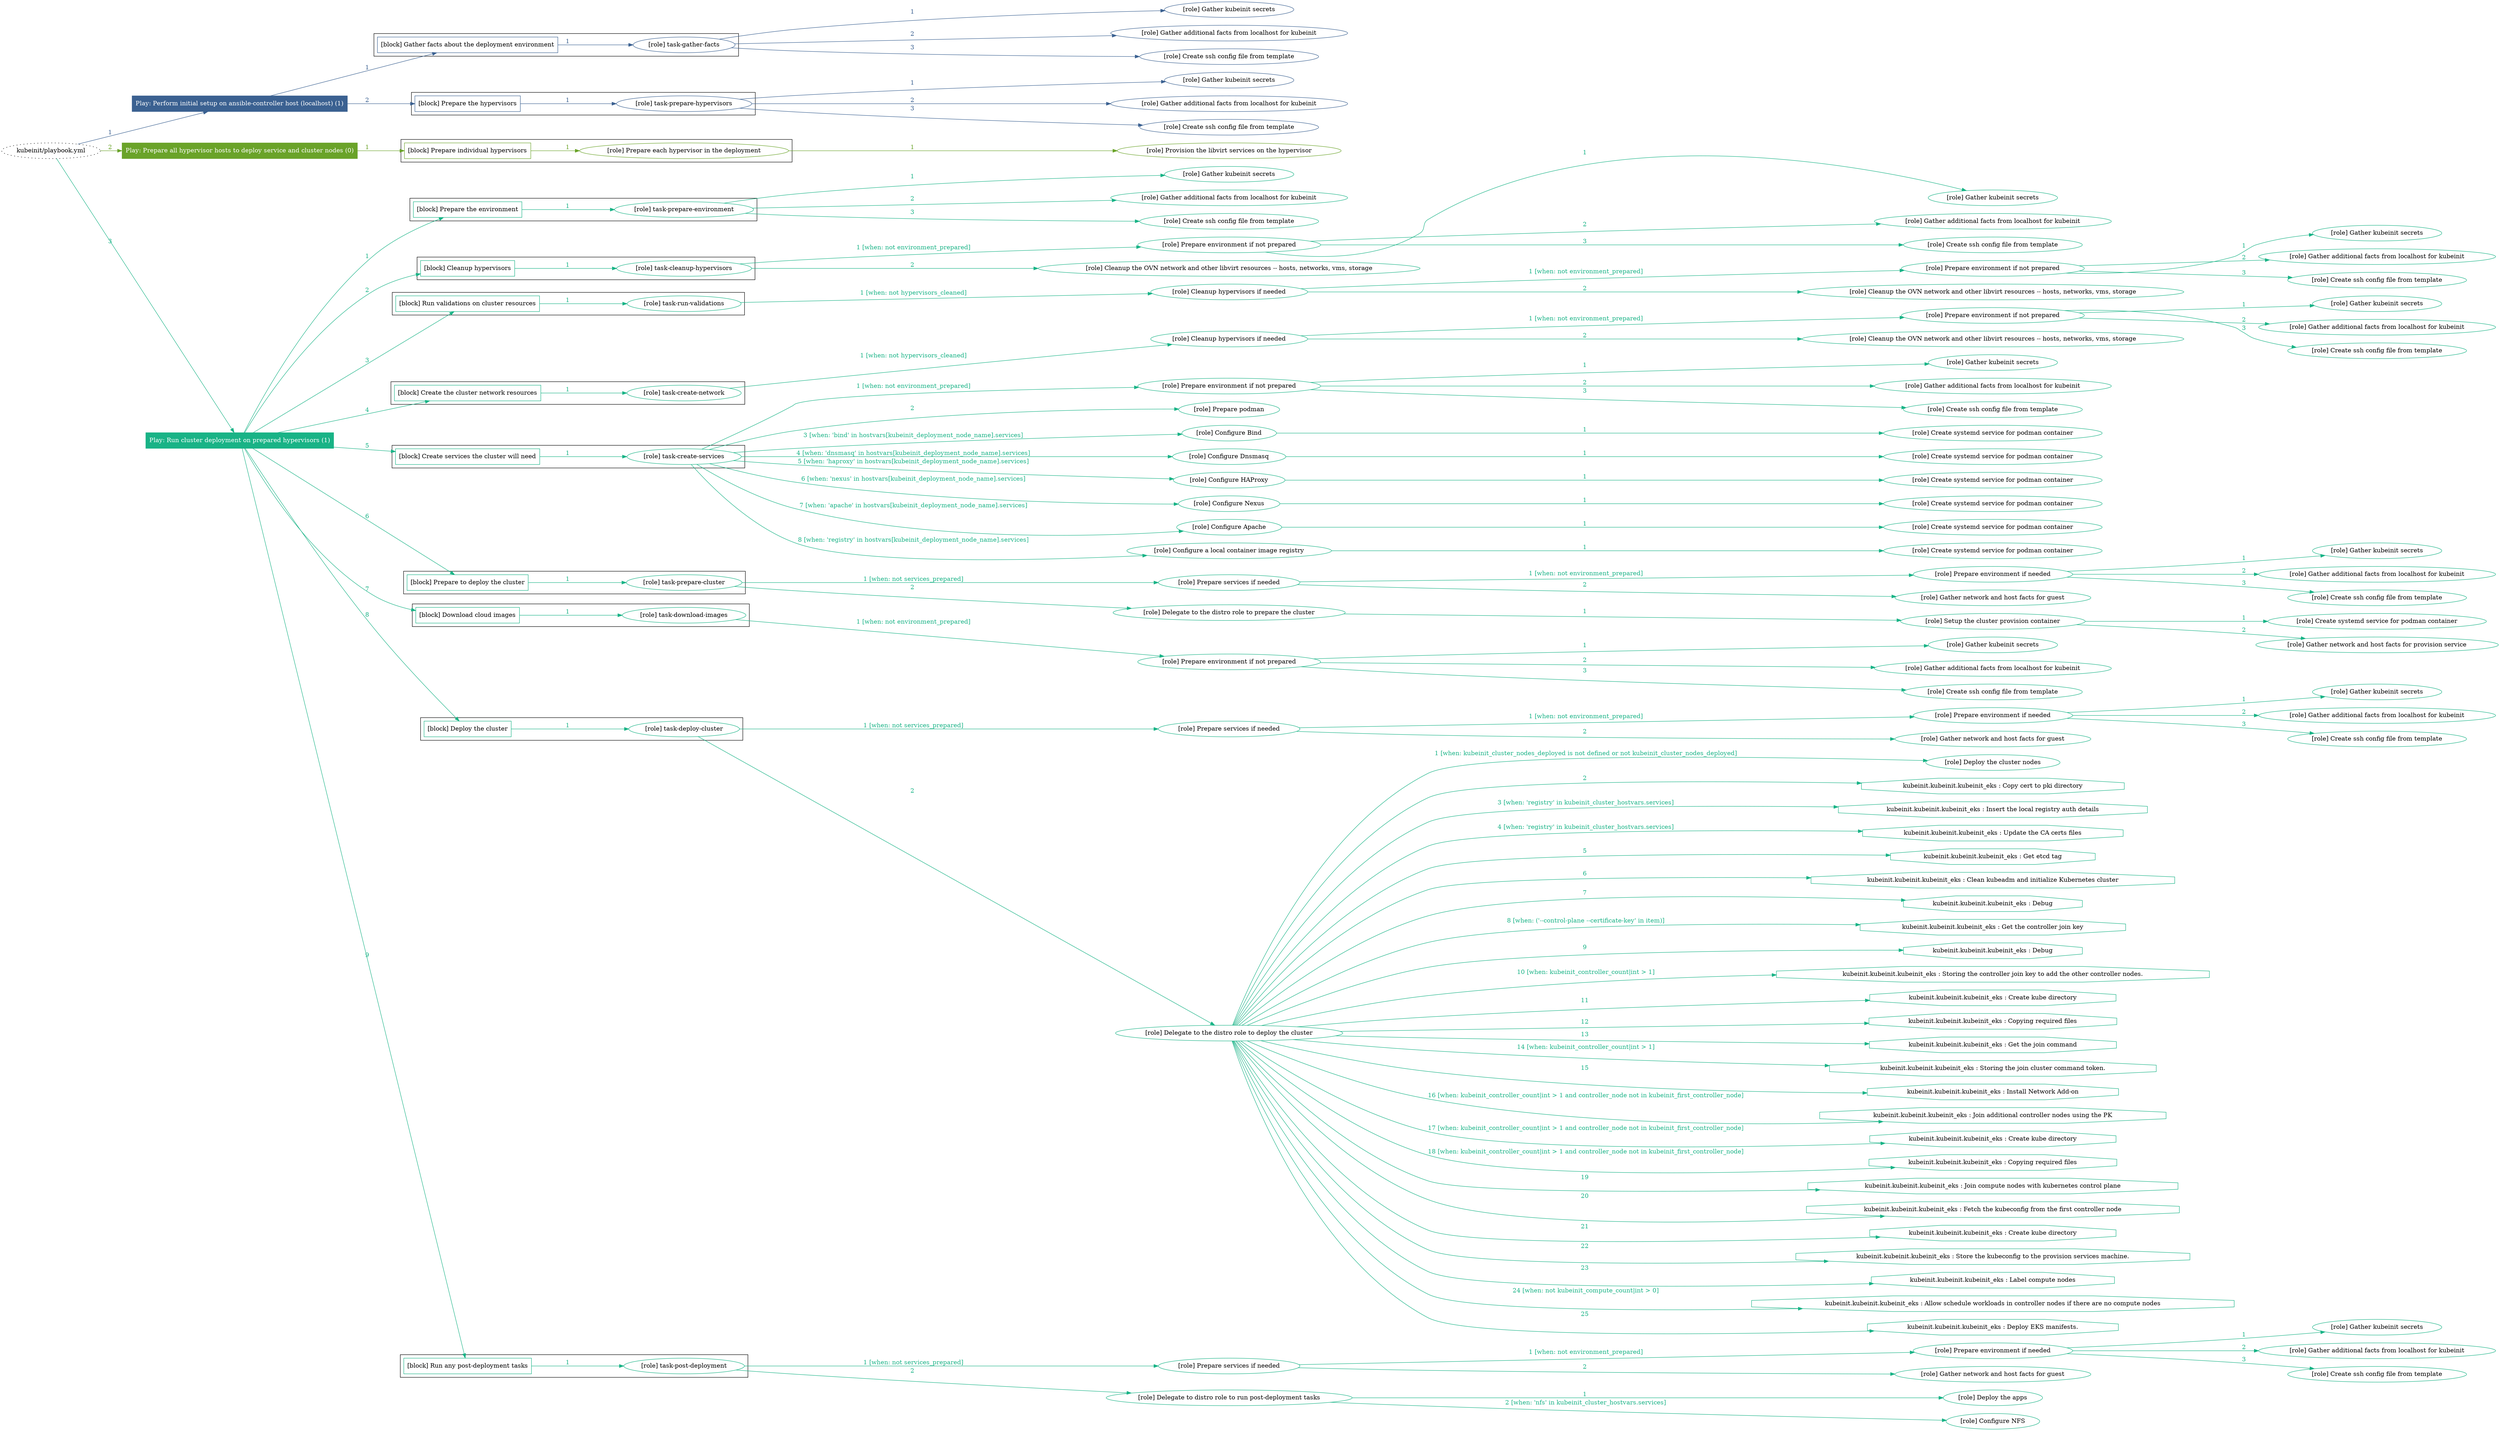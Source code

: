 digraph {
	graph [concentrate=true ordering=in rankdir=LR ratio=fill]
	edge [esep=5 sep=10]
	"kubeinit/playbook.yml" [URL="/home/runner/work/kubeinit/kubeinit/kubeinit/playbook.yml" id=playbook_6041d987 style=dotted]
	play_109f171d [label="Play: Perform initial setup on ansible-controller host (localhost) (1)" URL="/home/runner/work/kubeinit/kubeinit/kubeinit/playbook.yml" color="#3b6191" fontcolor="#ffffff" id=play_109f171d shape=box style=filled tooltip=localhost]
	"kubeinit/playbook.yml" -> play_109f171d [label="1 " color="#3b6191" fontcolor="#3b6191" id=edge_5b7b6192 labeltooltip="1 " tooltip="1 "]
	subgraph "Gather kubeinit secrets" {
		role_ca8b901c [label="[role] Gather kubeinit secrets" URL="/home/runner/.ansible/collections/ansible_collections/kubeinit/kubeinit/roles/kubeinit_prepare/tasks/gather_kubeinit_facts.yml" color="#3b6191" id=role_ca8b901c tooltip="Gather kubeinit secrets"]
	}
	subgraph "Gather additional facts from localhost for kubeinit" {
		role_e588cbd1 [label="[role] Gather additional facts from localhost for kubeinit" URL="/home/runner/.ansible/collections/ansible_collections/kubeinit/kubeinit/roles/kubeinit_prepare/tasks/gather_kubeinit_facts.yml" color="#3b6191" id=role_e588cbd1 tooltip="Gather additional facts from localhost for kubeinit"]
	}
	subgraph "Create ssh config file from template" {
		role_a79761e5 [label="[role] Create ssh config file from template" URL="/home/runner/.ansible/collections/ansible_collections/kubeinit/kubeinit/roles/kubeinit_prepare/tasks/gather_kubeinit_facts.yml" color="#3b6191" id=role_a79761e5 tooltip="Create ssh config file from template"]
	}
	subgraph "task-gather-facts" {
		role_439f47c9 [label="[role] task-gather-facts" URL="/home/runner/work/kubeinit/kubeinit/kubeinit/playbook.yml" color="#3b6191" id=role_439f47c9 tooltip="task-gather-facts"]
		role_439f47c9 -> role_ca8b901c [label="1 " color="#3b6191" fontcolor="#3b6191" id=edge_2bdc5fcf labeltooltip="1 " tooltip="1 "]
		role_439f47c9 -> role_e588cbd1 [label="2 " color="#3b6191" fontcolor="#3b6191" id=edge_7e2983fa labeltooltip="2 " tooltip="2 "]
		role_439f47c9 -> role_a79761e5 [label="3 " color="#3b6191" fontcolor="#3b6191" id=edge_309ac80e labeltooltip="3 " tooltip="3 "]
	}
	subgraph "Gather kubeinit secrets" {
		role_f332bbb9 [label="[role] Gather kubeinit secrets" URL="/home/runner/.ansible/collections/ansible_collections/kubeinit/kubeinit/roles/kubeinit_prepare/tasks/gather_kubeinit_facts.yml" color="#3b6191" id=role_f332bbb9 tooltip="Gather kubeinit secrets"]
	}
	subgraph "Gather additional facts from localhost for kubeinit" {
		role_529f72f0 [label="[role] Gather additional facts from localhost for kubeinit" URL="/home/runner/.ansible/collections/ansible_collections/kubeinit/kubeinit/roles/kubeinit_prepare/tasks/gather_kubeinit_facts.yml" color="#3b6191" id=role_529f72f0 tooltip="Gather additional facts from localhost for kubeinit"]
	}
	subgraph "Create ssh config file from template" {
		role_107330f0 [label="[role] Create ssh config file from template" URL="/home/runner/.ansible/collections/ansible_collections/kubeinit/kubeinit/roles/kubeinit_prepare/tasks/gather_kubeinit_facts.yml" color="#3b6191" id=role_107330f0 tooltip="Create ssh config file from template"]
	}
	subgraph "task-prepare-hypervisors" {
		role_e6dc9d34 [label="[role] task-prepare-hypervisors" URL="/home/runner/work/kubeinit/kubeinit/kubeinit/playbook.yml" color="#3b6191" id=role_e6dc9d34 tooltip="task-prepare-hypervisors"]
		role_e6dc9d34 -> role_f332bbb9 [label="1 " color="#3b6191" fontcolor="#3b6191" id=edge_f4fa5c84 labeltooltip="1 " tooltip="1 "]
		role_e6dc9d34 -> role_529f72f0 [label="2 " color="#3b6191" fontcolor="#3b6191" id=edge_07334018 labeltooltip="2 " tooltip="2 "]
		role_e6dc9d34 -> role_107330f0 [label="3 " color="#3b6191" fontcolor="#3b6191" id=edge_36573456 labeltooltip="3 " tooltip="3 "]
	}
	subgraph "Play: Perform initial setup on ansible-controller host (localhost) (1)" {
		play_109f171d -> block_1b1eed7e [label=1 color="#3b6191" fontcolor="#3b6191" id=edge_d0eadeaf labeltooltip=1 tooltip=1]
		subgraph cluster_block_1b1eed7e {
			block_1b1eed7e [label="[block] Gather facts about the deployment environment" URL="/home/runner/work/kubeinit/kubeinit/kubeinit/playbook.yml" color="#3b6191" id=block_1b1eed7e labeltooltip="Gather facts about the deployment environment" shape=box tooltip="Gather facts about the deployment environment"]
			block_1b1eed7e -> role_439f47c9 [label="1 " color="#3b6191" fontcolor="#3b6191" id=edge_59987b40 labeltooltip="1 " tooltip="1 "]
		}
		play_109f171d -> block_b3d14fe3 [label=2 color="#3b6191" fontcolor="#3b6191" id=edge_a6e3f5fb labeltooltip=2 tooltip=2]
		subgraph cluster_block_b3d14fe3 {
			block_b3d14fe3 [label="[block] Prepare the hypervisors" URL="/home/runner/work/kubeinit/kubeinit/kubeinit/playbook.yml" color="#3b6191" id=block_b3d14fe3 labeltooltip="Prepare the hypervisors" shape=box tooltip="Prepare the hypervisors"]
			block_b3d14fe3 -> role_e6dc9d34 [label="1 " color="#3b6191" fontcolor="#3b6191" id=edge_b6c13a07 labeltooltip="1 " tooltip="1 "]
		}
	}
	play_e4855915 [label="Play: Prepare all hypervisor hosts to deploy service and cluster nodes (0)" URL="/home/runner/work/kubeinit/kubeinit/kubeinit/playbook.yml" color="#6aa329" fontcolor="#ffffff" id=play_e4855915 shape=box style=filled tooltip="Play: Prepare all hypervisor hosts to deploy service and cluster nodes (0)"]
	"kubeinit/playbook.yml" -> play_e4855915 [label="2 " color="#6aa329" fontcolor="#6aa329" id=edge_39e707dc labeltooltip="2 " tooltip="2 "]
	subgraph "Provision the libvirt services on the hypervisor" {
		role_1a88f77b [label="[role] Provision the libvirt services on the hypervisor" URL="/home/runner/.ansible/collections/ansible_collections/kubeinit/kubeinit/roles/kubeinit_prepare/tasks/prepare_hypervisor.yml" color="#6aa329" id=role_1a88f77b tooltip="Provision the libvirt services on the hypervisor"]
	}
	subgraph "Prepare each hypervisor in the deployment" {
		role_9fd07fe2 [label="[role] Prepare each hypervisor in the deployment" URL="/home/runner/work/kubeinit/kubeinit/kubeinit/playbook.yml" color="#6aa329" id=role_9fd07fe2 tooltip="Prepare each hypervisor in the deployment"]
		role_9fd07fe2 -> role_1a88f77b [label="1 " color="#6aa329" fontcolor="#6aa329" id=edge_e01ca1a9 labeltooltip="1 " tooltip="1 "]
	}
	subgraph "Play: Prepare all hypervisor hosts to deploy service and cluster nodes (0)" {
		play_e4855915 -> block_796b7492 [label=1 color="#6aa329" fontcolor="#6aa329" id=edge_aba58e87 labeltooltip=1 tooltip=1]
		subgraph cluster_block_796b7492 {
			block_796b7492 [label="[block] Prepare individual hypervisors" URL="/home/runner/work/kubeinit/kubeinit/kubeinit/playbook.yml" color="#6aa329" id=block_796b7492 labeltooltip="Prepare individual hypervisors" shape=box tooltip="Prepare individual hypervisors"]
			block_796b7492 -> role_9fd07fe2 [label="1 " color="#6aa329" fontcolor="#6aa329" id=edge_e1b8b1c4 labeltooltip="1 " tooltip="1 "]
		}
	}
	play_151ce816 [label="Play: Run cluster deployment on prepared hypervisors (1)" URL="/home/runner/work/kubeinit/kubeinit/kubeinit/playbook.yml" color="#19b386" fontcolor="#ffffff" id=play_151ce816 shape=box style=filled tooltip=localhost]
	"kubeinit/playbook.yml" -> play_151ce816 [label="3 " color="#19b386" fontcolor="#19b386" id=edge_fc29b164 labeltooltip="3 " tooltip="3 "]
	subgraph "Gather kubeinit secrets" {
		role_b407ec85 [label="[role] Gather kubeinit secrets" URL="/home/runner/.ansible/collections/ansible_collections/kubeinit/kubeinit/roles/kubeinit_prepare/tasks/gather_kubeinit_facts.yml" color="#19b386" id=role_b407ec85 tooltip="Gather kubeinit secrets"]
	}
	subgraph "Gather additional facts from localhost for kubeinit" {
		role_ab2edebb [label="[role] Gather additional facts from localhost for kubeinit" URL="/home/runner/.ansible/collections/ansible_collections/kubeinit/kubeinit/roles/kubeinit_prepare/tasks/gather_kubeinit_facts.yml" color="#19b386" id=role_ab2edebb tooltip="Gather additional facts from localhost for kubeinit"]
	}
	subgraph "Create ssh config file from template" {
		role_3e73947c [label="[role] Create ssh config file from template" URL="/home/runner/.ansible/collections/ansible_collections/kubeinit/kubeinit/roles/kubeinit_prepare/tasks/gather_kubeinit_facts.yml" color="#19b386" id=role_3e73947c tooltip="Create ssh config file from template"]
	}
	subgraph "task-prepare-environment" {
		role_43fb6999 [label="[role] task-prepare-environment" URL="/home/runner/work/kubeinit/kubeinit/kubeinit/playbook.yml" color="#19b386" id=role_43fb6999 tooltip="task-prepare-environment"]
		role_43fb6999 -> role_b407ec85 [label="1 " color="#19b386" fontcolor="#19b386" id=edge_428b7dd9 labeltooltip="1 " tooltip="1 "]
		role_43fb6999 -> role_ab2edebb [label="2 " color="#19b386" fontcolor="#19b386" id=edge_47aa148a labeltooltip="2 " tooltip="2 "]
		role_43fb6999 -> role_3e73947c [label="3 " color="#19b386" fontcolor="#19b386" id=edge_946e81fd labeltooltip="3 " tooltip="3 "]
	}
	subgraph "Gather kubeinit secrets" {
		role_6937575e [label="[role] Gather kubeinit secrets" URL="/home/runner/.ansible/collections/ansible_collections/kubeinit/kubeinit/roles/kubeinit_prepare/tasks/gather_kubeinit_facts.yml" color="#19b386" id=role_6937575e tooltip="Gather kubeinit secrets"]
	}
	subgraph "Gather additional facts from localhost for kubeinit" {
		role_7fddacc2 [label="[role] Gather additional facts from localhost for kubeinit" URL="/home/runner/.ansible/collections/ansible_collections/kubeinit/kubeinit/roles/kubeinit_prepare/tasks/gather_kubeinit_facts.yml" color="#19b386" id=role_7fddacc2 tooltip="Gather additional facts from localhost for kubeinit"]
	}
	subgraph "Create ssh config file from template" {
		role_f3afc48b [label="[role] Create ssh config file from template" URL="/home/runner/.ansible/collections/ansible_collections/kubeinit/kubeinit/roles/kubeinit_prepare/tasks/gather_kubeinit_facts.yml" color="#19b386" id=role_f3afc48b tooltip="Create ssh config file from template"]
	}
	subgraph "Prepare environment if not prepared" {
		role_ba7dbbf2 [label="[role] Prepare environment if not prepared" URL="/home/runner/.ansible/collections/ansible_collections/kubeinit/kubeinit/roles/kubeinit_prepare/tasks/cleanup_hypervisors.yml" color="#19b386" id=role_ba7dbbf2 tooltip="Prepare environment if not prepared"]
		role_ba7dbbf2 -> role_6937575e [label="1 " color="#19b386" fontcolor="#19b386" id=edge_c7e42c09 labeltooltip="1 " tooltip="1 "]
		role_ba7dbbf2 -> role_7fddacc2 [label="2 " color="#19b386" fontcolor="#19b386" id=edge_c1fe0154 labeltooltip="2 " tooltip="2 "]
		role_ba7dbbf2 -> role_f3afc48b [label="3 " color="#19b386" fontcolor="#19b386" id=edge_c5e5b7cc labeltooltip="3 " tooltip="3 "]
	}
	subgraph "Cleanup the OVN network and other libvirt resources -- hosts, networks, vms, storage" {
		role_aaf67d64 [label="[role] Cleanup the OVN network and other libvirt resources -- hosts, networks, vms, storage" URL="/home/runner/.ansible/collections/ansible_collections/kubeinit/kubeinit/roles/kubeinit_prepare/tasks/cleanup_hypervisors.yml" color="#19b386" id=role_aaf67d64 tooltip="Cleanup the OVN network and other libvirt resources -- hosts, networks, vms, storage"]
	}
	subgraph "task-cleanup-hypervisors" {
		role_dbcf6169 [label="[role] task-cleanup-hypervisors" URL="/home/runner/work/kubeinit/kubeinit/kubeinit/playbook.yml" color="#19b386" id=role_dbcf6169 tooltip="task-cleanup-hypervisors"]
		role_dbcf6169 -> role_ba7dbbf2 [label="1 [when: not environment_prepared]" color="#19b386" fontcolor="#19b386" id=edge_574d7f86 labeltooltip="1 [when: not environment_prepared]" tooltip="1 [when: not environment_prepared]"]
		role_dbcf6169 -> role_aaf67d64 [label="2 " color="#19b386" fontcolor="#19b386" id=edge_ca675578 labeltooltip="2 " tooltip="2 "]
	}
	subgraph "Gather kubeinit secrets" {
		role_81725034 [label="[role] Gather kubeinit secrets" URL="/home/runner/.ansible/collections/ansible_collections/kubeinit/kubeinit/roles/kubeinit_prepare/tasks/gather_kubeinit_facts.yml" color="#19b386" id=role_81725034 tooltip="Gather kubeinit secrets"]
	}
	subgraph "Gather additional facts from localhost for kubeinit" {
		role_58fcfad5 [label="[role] Gather additional facts from localhost for kubeinit" URL="/home/runner/.ansible/collections/ansible_collections/kubeinit/kubeinit/roles/kubeinit_prepare/tasks/gather_kubeinit_facts.yml" color="#19b386" id=role_58fcfad5 tooltip="Gather additional facts from localhost for kubeinit"]
	}
	subgraph "Create ssh config file from template" {
		role_c7a71dea [label="[role] Create ssh config file from template" URL="/home/runner/.ansible/collections/ansible_collections/kubeinit/kubeinit/roles/kubeinit_prepare/tasks/gather_kubeinit_facts.yml" color="#19b386" id=role_c7a71dea tooltip="Create ssh config file from template"]
	}
	subgraph "Prepare environment if not prepared" {
		role_ff86ec32 [label="[role] Prepare environment if not prepared" URL="/home/runner/.ansible/collections/ansible_collections/kubeinit/kubeinit/roles/kubeinit_prepare/tasks/cleanup_hypervisors.yml" color="#19b386" id=role_ff86ec32 tooltip="Prepare environment if not prepared"]
		role_ff86ec32 -> role_81725034 [label="1 " color="#19b386" fontcolor="#19b386" id=edge_955b0437 labeltooltip="1 " tooltip="1 "]
		role_ff86ec32 -> role_58fcfad5 [label="2 " color="#19b386" fontcolor="#19b386" id=edge_637ca783 labeltooltip="2 " tooltip="2 "]
		role_ff86ec32 -> role_c7a71dea [label="3 " color="#19b386" fontcolor="#19b386" id=edge_2be282c0 labeltooltip="3 " tooltip="3 "]
	}
	subgraph "Cleanup the OVN network and other libvirt resources -- hosts, networks, vms, storage" {
		role_9407b2cd [label="[role] Cleanup the OVN network and other libvirt resources -- hosts, networks, vms, storage" URL="/home/runner/.ansible/collections/ansible_collections/kubeinit/kubeinit/roles/kubeinit_prepare/tasks/cleanup_hypervisors.yml" color="#19b386" id=role_9407b2cd tooltip="Cleanup the OVN network and other libvirt resources -- hosts, networks, vms, storage"]
	}
	subgraph "Cleanup hypervisors if needed" {
		role_6d0b8197 [label="[role] Cleanup hypervisors if needed" URL="/home/runner/.ansible/collections/ansible_collections/kubeinit/kubeinit/roles/kubeinit_validations/tasks/main.yml" color="#19b386" id=role_6d0b8197 tooltip="Cleanup hypervisors if needed"]
		role_6d0b8197 -> role_ff86ec32 [label="1 [when: not environment_prepared]" color="#19b386" fontcolor="#19b386" id=edge_a252390a labeltooltip="1 [when: not environment_prepared]" tooltip="1 [when: not environment_prepared]"]
		role_6d0b8197 -> role_9407b2cd [label="2 " color="#19b386" fontcolor="#19b386" id=edge_4a7ea1c2 labeltooltip="2 " tooltip="2 "]
	}
	subgraph "task-run-validations" {
		role_5f813622 [label="[role] task-run-validations" URL="/home/runner/work/kubeinit/kubeinit/kubeinit/playbook.yml" color="#19b386" id=role_5f813622 tooltip="task-run-validations"]
		role_5f813622 -> role_6d0b8197 [label="1 [when: not hypervisors_cleaned]" color="#19b386" fontcolor="#19b386" id=edge_0a22185a labeltooltip="1 [when: not hypervisors_cleaned]" tooltip="1 [when: not hypervisors_cleaned]"]
	}
	subgraph "Gather kubeinit secrets" {
		role_e2892994 [label="[role] Gather kubeinit secrets" URL="/home/runner/.ansible/collections/ansible_collections/kubeinit/kubeinit/roles/kubeinit_prepare/tasks/gather_kubeinit_facts.yml" color="#19b386" id=role_e2892994 tooltip="Gather kubeinit secrets"]
	}
	subgraph "Gather additional facts from localhost for kubeinit" {
		role_7104a190 [label="[role] Gather additional facts from localhost for kubeinit" URL="/home/runner/.ansible/collections/ansible_collections/kubeinit/kubeinit/roles/kubeinit_prepare/tasks/gather_kubeinit_facts.yml" color="#19b386" id=role_7104a190 tooltip="Gather additional facts from localhost for kubeinit"]
	}
	subgraph "Create ssh config file from template" {
		role_ed3671a4 [label="[role] Create ssh config file from template" URL="/home/runner/.ansible/collections/ansible_collections/kubeinit/kubeinit/roles/kubeinit_prepare/tasks/gather_kubeinit_facts.yml" color="#19b386" id=role_ed3671a4 tooltip="Create ssh config file from template"]
	}
	subgraph "Prepare environment if not prepared" {
		role_10f48482 [label="[role] Prepare environment if not prepared" URL="/home/runner/.ansible/collections/ansible_collections/kubeinit/kubeinit/roles/kubeinit_prepare/tasks/cleanup_hypervisors.yml" color="#19b386" id=role_10f48482 tooltip="Prepare environment if not prepared"]
		role_10f48482 -> role_e2892994 [label="1 " color="#19b386" fontcolor="#19b386" id=edge_8987a4ca labeltooltip="1 " tooltip="1 "]
		role_10f48482 -> role_7104a190 [label="2 " color="#19b386" fontcolor="#19b386" id=edge_32ce70b3 labeltooltip="2 " tooltip="2 "]
		role_10f48482 -> role_ed3671a4 [label="3 " color="#19b386" fontcolor="#19b386" id=edge_038afacd labeltooltip="3 " tooltip="3 "]
	}
	subgraph "Cleanup the OVN network and other libvirt resources -- hosts, networks, vms, storage" {
		role_ececba10 [label="[role] Cleanup the OVN network and other libvirt resources -- hosts, networks, vms, storage" URL="/home/runner/.ansible/collections/ansible_collections/kubeinit/kubeinit/roles/kubeinit_prepare/tasks/cleanup_hypervisors.yml" color="#19b386" id=role_ececba10 tooltip="Cleanup the OVN network and other libvirt resources -- hosts, networks, vms, storage"]
	}
	subgraph "Cleanup hypervisors if needed" {
		role_8c907740 [label="[role] Cleanup hypervisors if needed" URL="/home/runner/.ansible/collections/ansible_collections/kubeinit/kubeinit/roles/kubeinit_libvirt/tasks/create_network.yml" color="#19b386" id=role_8c907740 tooltip="Cleanup hypervisors if needed"]
		role_8c907740 -> role_10f48482 [label="1 [when: not environment_prepared]" color="#19b386" fontcolor="#19b386" id=edge_2ba35c9d labeltooltip="1 [when: not environment_prepared]" tooltip="1 [when: not environment_prepared]"]
		role_8c907740 -> role_ececba10 [label="2 " color="#19b386" fontcolor="#19b386" id=edge_0102a0f9 labeltooltip="2 " tooltip="2 "]
	}
	subgraph "task-create-network" {
		role_9cdedc19 [label="[role] task-create-network" URL="/home/runner/work/kubeinit/kubeinit/kubeinit/playbook.yml" color="#19b386" id=role_9cdedc19 tooltip="task-create-network"]
		role_9cdedc19 -> role_8c907740 [label="1 [when: not hypervisors_cleaned]" color="#19b386" fontcolor="#19b386" id=edge_143a19e7 labeltooltip="1 [when: not hypervisors_cleaned]" tooltip="1 [when: not hypervisors_cleaned]"]
	}
	subgraph "Gather kubeinit secrets" {
		role_3fea2fac [label="[role] Gather kubeinit secrets" URL="/home/runner/.ansible/collections/ansible_collections/kubeinit/kubeinit/roles/kubeinit_prepare/tasks/gather_kubeinit_facts.yml" color="#19b386" id=role_3fea2fac tooltip="Gather kubeinit secrets"]
	}
	subgraph "Gather additional facts from localhost for kubeinit" {
		role_20a8855f [label="[role] Gather additional facts from localhost for kubeinit" URL="/home/runner/.ansible/collections/ansible_collections/kubeinit/kubeinit/roles/kubeinit_prepare/tasks/gather_kubeinit_facts.yml" color="#19b386" id=role_20a8855f tooltip="Gather additional facts from localhost for kubeinit"]
	}
	subgraph "Create ssh config file from template" {
		role_33e21643 [label="[role] Create ssh config file from template" URL="/home/runner/.ansible/collections/ansible_collections/kubeinit/kubeinit/roles/kubeinit_prepare/tasks/gather_kubeinit_facts.yml" color="#19b386" id=role_33e21643 tooltip="Create ssh config file from template"]
	}
	subgraph "Prepare environment if not prepared" {
		role_1fae1542 [label="[role] Prepare environment if not prepared" URL="/home/runner/.ansible/collections/ansible_collections/kubeinit/kubeinit/roles/kubeinit_services/tasks/main.yml" color="#19b386" id=role_1fae1542 tooltip="Prepare environment if not prepared"]
		role_1fae1542 -> role_3fea2fac [label="1 " color="#19b386" fontcolor="#19b386" id=edge_ecbaa86a labeltooltip="1 " tooltip="1 "]
		role_1fae1542 -> role_20a8855f [label="2 " color="#19b386" fontcolor="#19b386" id=edge_ed413560 labeltooltip="2 " tooltip="2 "]
		role_1fae1542 -> role_33e21643 [label="3 " color="#19b386" fontcolor="#19b386" id=edge_bf5d597f labeltooltip="3 " tooltip="3 "]
	}
	subgraph "Prepare podman" {
		role_50e9393e [label="[role] Prepare podman" URL="/home/runner/.ansible/collections/ansible_collections/kubeinit/kubeinit/roles/kubeinit_services/tasks/00_create_service_pod.yml" color="#19b386" id=role_50e9393e tooltip="Prepare podman"]
	}
	subgraph "Create systemd service for podman container" {
		role_166c429a [label="[role] Create systemd service for podman container" URL="/home/runner/.ansible/collections/ansible_collections/kubeinit/kubeinit/roles/kubeinit_bind/tasks/main.yml" color="#19b386" id=role_166c429a tooltip="Create systemd service for podman container"]
	}
	subgraph "Configure Bind" {
		role_300b3238 [label="[role] Configure Bind" URL="/home/runner/.ansible/collections/ansible_collections/kubeinit/kubeinit/roles/kubeinit_services/tasks/start_services_containers.yml" color="#19b386" id=role_300b3238 tooltip="Configure Bind"]
		role_300b3238 -> role_166c429a [label="1 " color="#19b386" fontcolor="#19b386" id=edge_2541e1b8 labeltooltip="1 " tooltip="1 "]
	}
	subgraph "Create systemd service for podman container" {
		role_c7bbec83 [label="[role] Create systemd service for podman container" URL="/home/runner/.ansible/collections/ansible_collections/kubeinit/kubeinit/roles/kubeinit_dnsmasq/tasks/main.yml" color="#19b386" id=role_c7bbec83 tooltip="Create systemd service for podman container"]
	}
	subgraph "Configure Dnsmasq" {
		role_a6689f7b [label="[role] Configure Dnsmasq" URL="/home/runner/.ansible/collections/ansible_collections/kubeinit/kubeinit/roles/kubeinit_services/tasks/start_services_containers.yml" color="#19b386" id=role_a6689f7b tooltip="Configure Dnsmasq"]
		role_a6689f7b -> role_c7bbec83 [label="1 " color="#19b386" fontcolor="#19b386" id=edge_1ee6f923 labeltooltip="1 " tooltip="1 "]
	}
	subgraph "Create systemd service for podman container" {
		role_f0275ff4 [label="[role] Create systemd service for podman container" URL="/home/runner/.ansible/collections/ansible_collections/kubeinit/kubeinit/roles/kubeinit_haproxy/tasks/main.yml" color="#19b386" id=role_f0275ff4 tooltip="Create systemd service for podman container"]
	}
	subgraph "Configure HAProxy" {
		role_1384c852 [label="[role] Configure HAProxy" URL="/home/runner/.ansible/collections/ansible_collections/kubeinit/kubeinit/roles/kubeinit_services/tasks/start_services_containers.yml" color="#19b386" id=role_1384c852 tooltip="Configure HAProxy"]
		role_1384c852 -> role_f0275ff4 [label="1 " color="#19b386" fontcolor="#19b386" id=edge_0c61b2b1 labeltooltip="1 " tooltip="1 "]
	}
	subgraph "Create systemd service for podman container" {
		role_d38ce197 [label="[role] Create systemd service for podman container" URL="/home/runner/.ansible/collections/ansible_collections/kubeinit/kubeinit/roles/kubeinit_nexus/tasks/main.yml" color="#19b386" id=role_d38ce197 tooltip="Create systemd service for podman container"]
	}
	subgraph "Configure Nexus" {
		role_3a0ff5d0 [label="[role] Configure Nexus" URL="/home/runner/.ansible/collections/ansible_collections/kubeinit/kubeinit/roles/kubeinit_services/tasks/start_services_containers.yml" color="#19b386" id=role_3a0ff5d0 tooltip="Configure Nexus"]
		role_3a0ff5d0 -> role_d38ce197 [label="1 " color="#19b386" fontcolor="#19b386" id=edge_6ec15103 labeltooltip="1 " tooltip="1 "]
	}
	subgraph "Create systemd service for podman container" {
		role_5641fb16 [label="[role] Create systemd service for podman container" URL="/home/runner/.ansible/collections/ansible_collections/kubeinit/kubeinit/roles/kubeinit_apache/tasks/main.yml" color="#19b386" id=role_5641fb16 tooltip="Create systemd service for podman container"]
	}
	subgraph "Configure Apache" {
		role_ae381f1c [label="[role] Configure Apache" URL="/home/runner/.ansible/collections/ansible_collections/kubeinit/kubeinit/roles/kubeinit_services/tasks/start_services_containers.yml" color="#19b386" id=role_ae381f1c tooltip="Configure Apache"]
		role_ae381f1c -> role_5641fb16 [label="1 " color="#19b386" fontcolor="#19b386" id=edge_ec91596e labeltooltip="1 " tooltip="1 "]
	}
	subgraph "Create systemd service for podman container" {
		role_ff6dcc62 [label="[role] Create systemd service for podman container" URL="/home/runner/.ansible/collections/ansible_collections/kubeinit/kubeinit/roles/kubeinit_registry/tasks/main.yml" color="#19b386" id=role_ff6dcc62 tooltip="Create systemd service for podman container"]
	}
	subgraph "Configure a local container image registry" {
		role_1a312c61 [label="[role] Configure a local container image registry" URL="/home/runner/.ansible/collections/ansible_collections/kubeinit/kubeinit/roles/kubeinit_services/tasks/start_services_containers.yml" color="#19b386" id=role_1a312c61 tooltip="Configure a local container image registry"]
		role_1a312c61 -> role_ff6dcc62 [label="1 " color="#19b386" fontcolor="#19b386" id=edge_108ac29d labeltooltip="1 " tooltip="1 "]
	}
	subgraph "task-create-services" {
		role_b2695804 [label="[role] task-create-services" URL="/home/runner/work/kubeinit/kubeinit/kubeinit/playbook.yml" color="#19b386" id=role_b2695804 tooltip="task-create-services"]
		role_b2695804 -> role_1fae1542 [label="1 [when: not environment_prepared]" color="#19b386" fontcolor="#19b386" id=edge_0d59b777 labeltooltip="1 [when: not environment_prepared]" tooltip="1 [when: not environment_prepared]"]
		role_b2695804 -> role_50e9393e [label="2 " color="#19b386" fontcolor="#19b386" id=edge_4193d8b9 labeltooltip="2 " tooltip="2 "]
		role_b2695804 -> role_300b3238 [label="3 [when: 'bind' in hostvars[kubeinit_deployment_node_name].services]" color="#19b386" fontcolor="#19b386" id=edge_3127ea4e labeltooltip="3 [when: 'bind' in hostvars[kubeinit_deployment_node_name].services]" tooltip="3 [when: 'bind' in hostvars[kubeinit_deployment_node_name].services]"]
		role_b2695804 -> role_a6689f7b [label="4 [when: 'dnsmasq' in hostvars[kubeinit_deployment_node_name].services]" color="#19b386" fontcolor="#19b386" id=edge_e8f30c57 labeltooltip="4 [when: 'dnsmasq' in hostvars[kubeinit_deployment_node_name].services]" tooltip="4 [when: 'dnsmasq' in hostvars[kubeinit_deployment_node_name].services]"]
		role_b2695804 -> role_1384c852 [label="5 [when: 'haproxy' in hostvars[kubeinit_deployment_node_name].services]" color="#19b386" fontcolor="#19b386" id=edge_65f726be labeltooltip="5 [when: 'haproxy' in hostvars[kubeinit_deployment_node_name].services]" tooltip="5 [when: 'haproxy' in hostvars[kubeinit_deployment_node_name].services]"]
		role_b2695804 -> role_3a0ff5d0 [label="6 [when: 'nexus' in hostvars[kubeinit_deployment_node_name].services]" color="#19b386" fontcolor="#19b386" id=edge_6c395cb9 labeltooltip="6 [when: 'nexus' in hostvars[kubeinit_deployment_node_name].services]" tooltip="6 [when: 'nexus' in hostvars[kubeinit_deployment_node_name].services]"]
		role_b2695804 -> role_ae381f1c [label="7 [when: 'apache' in hostvars[kubeinit_deployment_node_name].services]" color="#19b386" fontcolor="#19b386" id=edge_6f2099c6 labeltooltip="7 [when: 'apache' in hostvars[kubeinit_deployment_node_name].services]" tooltip="7 [when: 'apache' in hostvars[kubeinit_deployment_node_name].services]"]
		role_b2695804 -> role_1a312c61 [label="8 [when: 'registry' in hostvars[kubeinit_deployment_node_name].services]" color="#19b386" fontcolor="#19b386" id=edge_32c72219 labeltooltip="8 [when: 'registry' in hostvars[kubeinit_deployment_node_name].services]" tooltip="8 [when: 'registry' in hostvars[kubeinit_deployment_node_name].services]"]
	}
	subgraph "Gather kubeinit secrets" {
		role_b795d6e2 [label="[role] Gather kubeinit secrets" URL="/home/runner/.ansible/collections/ansible_collections/kubeinit/kubeinit/roles/kubeinit_prepare/tasks/gather_kubeinit_facts.yml" color="#19b386" id=role_b795d6e2 tooltip="Gather kubeinit secrets"]
	}
	subgraph "Gather additional facts from localhost for kubeinit" {
		role_5837de3e [label="[role] Gather additional facts from localhost for kubeinit" URL="/home/runner/.ansible/collections/ansible_collections/kubeinit/kubeinit/roles/kubeinit_prepare/tasks/gather_kubeinit_facts.yml" color="#19b386" id=role_5837de3e tooltip="Gather additional facts from localhost for kubeinit"]
	}
	subgraph "Create ssh config file from template" {
		role_5278bf5d [label="[role] Create ssh config file from template" URL="/home/runner/.ansible/collections/ansible_collections/kubeinit/kubeinit/roles/kubeinit_prepare/tasks/gather_kubeinit_facts.yml" color="#19b386" id=role_5278bf5d tooltip="Create ssh config file from template"]
	}
	subgraph "Prepare environment if needed" {
		role_6d8ebbd6 [label="[role] Prepare environment if needed" URL="/home/runner/.ansible/collections/ansible_collections/kubeinit/kubeinit/roles/kubeinit_services/tasks/prepare_services.yml" color="#19b386" id=role_6d8ebbd6 tooltip="Prepare environment if needed"]
		role_6d8ebbd6 -> role_b795d6e2 [label="1 " color="#19b386" fontcolor="#19b386" id=edge_42e8ec55 labeltooltip="1 " tooltip="1 "]
		role_6d8ebbd6 -> role_5837de3e [label="2 " color="#19b386" fontcolor="#19b386" id=edge_2d33bb7f labeltooltip="2 " tooltip="2 "]
		role_6d8ebbd6 -> role_5278bf5d [label="3 " color="#19b386" fontcolor="#19b386" id=edge_88e4189f labeltooltip="3 " tooltip="3 "]
	}
	subgraph "Gather network and host facts for guest" {
		role_4059d5f6 [label="[role] Gather network and host facts for guest" URL="/home/runner/.ansible/collections/ansible_collections/kubeinit/kubeinit/roles/kubeinit_services/tasks/prepare_services.yml" color="#19b386" id=role_4059d5f6 tooltip="Gather network and host facts for guest"]
	}
	subgraph "Prepare services if needed" {
		role_d1e316bf [label="[role] Prepare services if needed" URL="/home/runner/.ansible/collections/ansible_collections/kubeinit/kubeinit/roles/kubeinit_prepare/tasks/prepare_cluster.yml" color="#19b386" id=role_d1e316bf tooltip="Prepare services if needed"]
		role_d1e316bf -> role_6d8ebbd6 [label="1 [when: not environment_prepared]" color="#19b386" fontcolor="#19b386" id=edge_6830794c labeltooltip="1 [when: not environment_prepared]" tooltip="1 [when: not environment_prepared]"]
		role_d1e316bf -> role_4059d5f6 [label="2 " color="#19b386" fontcolor="#19b386" id=edge_196323a1 labeltooltip="2 " tooltip="2 "]
	}
	subgraph "Create systemd service for podman container" {
		role_d4161ea2 [label="[role] Create systemd service for podman container" URL="/home/runner/.ansible/collections/ansible_collections/kubeinit/kubeinit/roles/kubeinit_services/tasks/create_provision_container.yml" color="#19b386" id=role_d4161ea2 tooltip="Create systemd service for podman container"]
	}
	subgraph "Gather network and host facts for provision service" {
		role_bad29267 [label="[role] Gather network and host facts for provision service" URL="/home/runner/.ansible/collections/ansible_collections/kubeinit/kubeinit/roles/kubeinit_services/tasks/create_provision_container.yml" color="#19b386" id=role_bad29267 tooltip="Gather network and host facts for provision service"]
	}
	subgraph "Setup the cluster provision container" {
		role_c709d820 [label="[role] Setup the cluster provision container" URL="/home/runner/.ansible/collections/ansible_collections/kubeinit/kubeinit/roles/kubeinit_eks/tasks/prepare_cluster.yml" color="#19b386" id=role_c709d820 tooltip="Setup the cluster provision container"]
		role_c709d820 -> role_d4161ea2 [label="1 " color="#19b386" fontcolor="#19b386" id=edge_0ff2717e labeltooltip="1 " tooltip="1 "]
		role_c709d820 -> role_bad29267 [label="2 " color="#19b386" fontcolor="#19b386" id=edge_4cbf4536 labeltooltip="2 " tooltip="2 "]
	}
	subgraph "Delegate to the distro role to prepare the cluster" {
		role_6322edcc [label="[role] Delegate to the distro role to prepare the cluster" URL="/home/runner/.ansible/collections/ansible_collections/kubeinit/kubeinit/roles/kubeinit_prepare/tasks/prepare_cluster.yml" color="#19b386" id=role_6322edcc tooltip="Delegate to the distro role to prepare the cluster"]
		role_6322edcc -> role_c709d820 [label="1 " color="#19b386" fontcolor="#19b386" id=edge_6823429f labeltooltip="1 " tooltip="1 "]
	}
	subgraph "task-prepare-cluster" {
		role_7a722214 [label="[role] task-prepare-cluster" URL="/home/runner/work/kubeinit/kubeinit/kubeinit/playbook.yml" color="#19b386" id=role_7a722214 tooltip="task-prepare-cluster"]
		role_7a722214 -> role_d1e316bf [label="1 [when: not services_prepared]" color="#19b386" fontcolor="#19b386" id=edge_5f53e2bc labeltooltip="1 [when: not services_prepared]" tooltip="1 [when: not services_prepared]"]
		role_7a722214 -> role_6322edcc [label="2 " color="#19b386" fontcolor="#19b386" id=edge_917b0a64 labeltooltip="2 " tooltip="2 "]
	}
	subgraph "Gather kubeinit secrets" {
		role_5c694646 [label="[role] Gather kubeinit secrets" URL="/home/runner/.ansible/collections/ansible_collections/kubeinit/kubeinit/roles/kubeinit_prepare/tasks/gather_kubeinit_facts.yml" color="#19b386" id=role_5c694646 tooltip="Gather kubeinit secrets"]
	}
	subgraph "Gather additional facts from localhost for kubeinit" {
		role_d5019a51 [label="[role] Gather additional facts from localhost for kubeinit" URL="/home/runner/.ansible/collections/ansible_collections/kubeinit/kubeinit/roles/kubeinit_prepare/tasks/gather_kubeinit_facts.yml" color="#19b386" id=role_d5019a51 tooltip="Gather additional facts from localhost for kubeinit"]
	}
	subgraph "Create ssh config file from template" {
		role_0437d250 [label="[role] Create ssh config file from template" URL="/home/runner/.ansible/collections/ansible_collections/kubeinit/kubeinit/roles/kubeinit_prepare/tasks/gather_kubeinit_facts.yml" color="#19b386" id=role_0437d250 tooltip="Create ssh config file from template"]
	}
	subgraph "Prepare environment if not prepared" {
		role_22d20050 [label="[role] Prepare environment if not prepared" URL="/home/runner/.ansible/collections/ansible_collections/kubeinit/kubeinit/roles/kubeinit_libvirt/tasks/download_cloud_images.yml" color="#19b386" id=role_22d20050 tooltip="Prepare environment if not prepared"]
		role_22d20050 -> role_5c694646 [label="1 " color="#19b386" fontcolor="#19b386" id=edge_d2e7cca0 labeltooltip="1 " tooltip="1 "]
		role_22d20050 -> role_d5019a51 [label="2 " color="#19b386" fontcolor="#19b386" id=edge_e1318a09 labeltooltip="2 " tooltip="2 "]
		role_22d20050 -> role_0437d250 [label="3 " color="#19b386" fontcolor="#19b386" id=edge_3b7a830b labeltooltip="3 " tooltip="3 "]
	}
	subgraph "task-download-images" {
		role_f49a34bd [label="[role] task-download-images" URL="/home/runner/work/kubeinit/kubeinit/kubeinit/playbook.yml" color="#19b386" id=role_f49a34bd tooltip="task-download-images"]
		role_f49a34bd -> role_22d20050 [label="1 [when: not environment_prepared]" color="#19b386" fontcolor="#19b386" id=edge_749ee0c3 labeltooltip="1 [when: not environment_prepared]" tooltip="1 [when: not environment_prepared]"]
	}
	subgraph "Gather kubeinit secrets" {
		role_1747b4a1 [label="[role] Gather kubeinit secrets" URL="/home/runner/.ansible/collections/ansible_collections/kubeinit/kubeinit/roles/kubeinit_prepare/tasks/gather_kubeinit_facts.yml" color="#19b386" id=role_1747b4a1 tooltip="Gather kubeinit secrets"]
	}
	subgraph "Gather additional facts from localhost for kubeinit" {
		role_cd2f1bd8 [label="[role] Gather additional facts from localhost for kubeinit" URL="/home/runner/.ansible/collections/ansible_collections/kubeinit/kubeinit/roles/kubeinit_prepare/tasks/gather_kubeinit_facts.yml" color="#19b386" id=role_cd2f1bd8 tooltip="Gather additional facts from localhost for kubeinit"]
	}
	subgraph "Create ssh config file from template" {
		role_7abd757f [label="[role] Create ssh config file from template" URL="/home/runner/.ansible/collections/ansible_collections/kubeinit/kubeinit/roles/kubeinit_prepare/tasks/gather_kubeinit_facts.yml" color="#19b386" id=role_7abd757f tooltip="Create ssh config file from template"]
	}
	subgraph "Prepare environment if needed" {
		role_5c304736 [label="[role] Prepare environment if needed" URL="/home/runner/.ansible/collections/ansible_collections/kubeinit/kubeinit/roles/kubeinit_services/tasks/prepare_services.yml" color="#19b386" id=role_5c304736 tooltip="Prepare environment if needed"]
		role_5c304736 -> role_1747b4a1 [label="1 " color="#19b386" fontcolor="#19b386" id=edge_a56f7883 labeltooltip="1 " tooltip="1 "]
		role_5c304736 -> role_cd2f1bd8 [label="2 " color="#19b386" fontcolor="#19b386" id=edge_a609ef6c labeltooltip="2 " tooltip="2 "]
		role_5c304736 -> role_7abd757f [label="3 " color="#19b386" fontcolor="#19b386" id=edge_be7281d5 labeltooltip="3 " tooltip="3 "]
	}
	subgraph "Gather network and host facts for guest" {
		role_06cc0cd9 [label="[role] Gather network and host facts for guest" URL="/home/runner/.ansible/collections/ansible_collections/kubeinit/kubeinit/roles/kubeinit_services/tasks/prepare_services.yml" color="#19b386" id=role_06cc0cd9 tooltip="Gather network and host facts for guest"]
	}
	subgraph "Prepare services if needed" {
		role_25cb8778 [label="[role] Prepare services if needed" URL="/home/runner/.ansible/collections/ansible_collections/kubeinit/kubeinit/roles/kubeinit_prepare/tasks/deploy_cluster.yml" color="#19b386" id=role_25cb8778 tooltip="Prepare services if needed"]
		role_25cb8778 -> role_5c304736 [label="1 [when: not environment_prepared]" color="#19b386" fontcolor="#19b386" id=edge_4fe9eee1 labeltooltip="1 [when: not environment_prepared]" tooltip="1 [when: not environment_prepared]"]
		role_25cb8778 -> role_06cc0cd9 [label="2 " color="#19b386" fontcolor="#19b386" id=edge_395a2312 labeltooltip="2 " tooltip="2 "]
	}
	subgraph "Deploy the cluster nodes" {
		role_275ec833 [label="[role] Deploy the cluster nodes" URL="/home/runner/.ansible/collections/ansible_collections/kubeinit/kubeinit/roles/kubeinit_eks/tasks/main.yml" color="#19b386" id=role_275ec833 tooltip="Deploy the cluster nodes"]
	}
	subgraph "Delegate to the distro role to deploy the cluster" {
		role_126c824a [label="[role] Delegate to the distro role to deploy the cluster" URL="/home/runner/.ansible/collections/ansible_collections/kubeinit/kubeinit/roles/kubeinit_prepare/tasks/deploy_cluster.yml" color="#19b386" id=role_126c824a tooltip="Delegate to the distro role to deploy the cluster"]
		role_126c824a -> role_275ec833 [label="1 [when: kubeinit_cluster_nodes_deployed is not defined or not kubeinit_cluster_nodes_deployed]" color="#19b386" fontcolor="#19b386" id=edge_33d1a7c9 labeltooltip="1 [when: kubeinit_cluster_nodes_deployed is not defined or not kubeinit_cluster_nodes_deployed]" tooltip="1 [when: kubeinit_cluster_nodes_deployed is not defined or not kubeinit_cluster_nodes_deployed]"]
		task_9aadecda [label="kubeinit.kubeinit.kubeinit_eks : Copy cert to pki directory" URL="/home/runner/.ansible/collections/ansible_collections/kubeinit/kubeinit/roles/kubeinit_eks/tasks/main.yml" color="#19b386" id=task_9aadecda shape=octagon tooltip="kubeinit.kubeinit.kubeinit_eks : Copy cert to pki directory"]
		role_126c824a -> task_9aadecda [label="2 " color="#19b386" fontcolor="#19b386" id=edge_5fb4011a labeltooltip="2 " tooltip="2 "]
		task_ff87486f [label="kubeinit.kubeinit.kubeinit_eks : Insert the local registry auth details" URL="/home/runner/.ansible/collections/ansible_collections/kubeinit/kubeinit/roles/kubeinit_eks/tasks/main.yml" color="#19b386" id=task_ff87486f shape=octagon tooltip="kubeinit.kubeinit.kubeinit_eks : Insert the local registry auth details"]
		role_126c824a -> task_ff87486f [label="3 [when: 'registry' in kubeinit_cluster_hostvars.services]" color="#19b386" fontcolor="#19b386" id=edge_dff826a5 labeltooltip="3 [when: 'registry' in kubeinit_cluster_hostvars.services]" tooltip="3 [when: 'registry' in kubeinit_cluster_hostvars.services]"]
		task_bf29e40a [label="kubeinit.kubeinit.kubeinit_eks : Update the CA certs files" URL="/home/runner/.ansible/collections/ansible_collections/kubeinit/kubeinit/roles/kubeinit_eks/tasks/main.yml" color="#19b386" id=task_bf29e40a shape=octagon tooltip="kubeinit.kubeinit.kubeinit_eks : Update the CA certs files"]
		role_126c824a -> task_bf29e40a [label="4 [when: 'registry' in kubeinit_cluster_hostvars.services]" color="#19b386" fontcolor="#19b386" id=edge_ba39838c labeltooltip="4 [when: 'registry' in kubeinit_cluster_hostvars.services]" tooltip="4 [when: 'registry' in kubeinit_cluster_hostvars.services]"]
		task_f4a64d6f [label="kubeinit.kubeinit.kubeinit_eks : Get etcd tag" URL="/home/runner/.ansible/collections/ansible_collections/kubeinit/kubeinit/roles/kubeinit_eks/tasks/main.yml" color="#19b386" id=task_f4a64d6f shape=octagon tooltip="kubeinit.kubeinit.kubeinit_eks : Get etcd tag"]
		role_126c824a -> task_f4a64d6f [label="5 " color="#19b386" fontcolor="#19b386" id=edge_969dd6ab labeltooltip="5 " tooltip="5 "]
		task_bb1d77bb [label="kubeinit.kubeinit.kubeinit_eks : Clean kubeadm and initialize Kubernetes cluster" URL="/home/runner/.ansible/collections/ansible_collections/kubeinit/kubeinit/roles/kubeinit_eks/tasks/main.yml" color="#19b386" id=task_bb1d77bb shape=octagon tooltip="kubeinit.kubeinit.kubeinit_eks : Clean kubeadm and initialize Kubernetes cluster"]
		role_126c824a -> task_bb1d77bb [label="6 " color="#19b386" fontcolor="#19b386" id=edge_502f861e labeltooltip="6 " tooltip="6 "]
		task_079e4f1d [label="kubeinit.kubeinit.kubeinit_eks : Debug" URL="/home/runner/.ansible/collections/ansible_collections/kubeinit/kubeinit/roles/kubeinit_eks/tasks/main.yml" color="#19b386" id=task_079e4f1d shape=octagon tooltip="kubeinit.kubeinit.kubeinit_eks : Debug"]
		role_126c824a -> task_079e4f1d [label="7 " color="#19b386" fontcolor="#19b386" id=edge_b50974af labeltooltip="7 " tooltip="7 "]
		task_27ed7a6e [label="kubeinit.kubeinit.kubeinit_eks : Get the controller join key" URL="/home/runner/.ansible/collections/ansible_collections/kubeinit/kubeinit/roles/kubeinit_eks/tasks/main.yml" color="#19b386" id=task_27ed7a6e shape=octagon tooltip="kubeinit.kubeinit.kubeinit_eks : Get the controller join key"]
		role_126c824a -> task_27ed7a6e [label="8 [when: ('--control-plane --certificate-key' in item)]" color="#19b386" fontcolor="#19b386" id=edge_8c5214a4 labeltooltip="8 [when: ('--control-plane --certificate-key' in item)]" tooltip="8 [when: ('--control-plane --certificate-key' in item)]"]
		task_b897c357 [label="kubeinit.kubeinit.kubeinit_eks : Debug" URL="/home/runner/.ansible/collections/ansible_collections/kubeinit/kubeinit/roles/kubeinit_eks/tasks/main.yml" color="#19b386" id=task_b897c357 shape=octagon tooltip="kubeinit.kubeinit.kubeinit_eks : Debug"]
		role_126c824a -> task_b897c357 [label="9 " color="#19b386" fontcolor="#19b386" id=edge_77232815 labeltooltip="9 " tooltip="9 "]
		task_cb7dc6d1 [label="kubeinit.kubeinit.kubeinit_eks : Storing the controller join key to add the other controller nodes." URL="/home/runner/.ansible/collections/ansible_collections/kubeinit/kubeinit/roles/kubeinit_eks/tasks/main.yml" color="#19b386" id=task_cb7dc6d1 shape=octagon tooltip="kubeinit.kubeinit.kubeinit_eks : Storing the controller join key to add the other controller nodes."]
		role_126c824a -> task_cb7dc6d1 [label="10 [when: kubeinit_controller_count|int > 1]" color="#19b386" fontcolor="#19b386" id=edge_2d974cca labeltooltip="10 [when: kubeinit_controller_count|int > 1]" tooltip="10 [when: kubeinit_controller_count|int > 1]"]
		task_8b62675b [label="kubeinit.kubeinit.kubeinit_eks : Create kube directory" URL="/home/runner/.ansible/collections/ansible_collections/kubeinit/kubeinit/roles/kubeinit_eks/tasks/main.yml" color="#19b386" id=task_8b62675b shape=octagon tooltip="kubeinit.kubeinit.kubeinit_eks : Create kube directory"]
		role_126c824a -> task_8b62675b [label="11 " color="#19b386" fontcolor="#19b386" id=edge_c51a223e labeltooltip="11 " tooltip="11 "]
		task_7d6df25c [label="kubeinit.kubeinit.kubeinit_eks : Copying required files" URL="/home/runner/.ansible/collections/ansible_collections/kubeinit/kubeinit/roles/kubeinit_eks/tasks/main.yml" color="#19b386" id=task_7d6df25c shape=octagon tooltip="kubeinit.kubeinit.kubeinit_eks : Copying required files"]
		role_126c824a -> task_7d6df25c [label="12 " color="#19b386" fontcolor="#19b386" id=edge_0c764ed9 labeltooltip="12 " tooltip="12 "]
		task_3448947b [label="kubeinit.kubeinit.kubeinit_eks : Get the join command" URL="/home/runner/.ansible/collections/ansible_collections/kubeinit/kubeinit/roles/kubeinit_eks/tasks/main.yml" color="#19b386" id=task_3448947b shape=octagon tooltip="kubeinit.kubeinit.kubeinit_eks : Get the join command"]
		role_126c824a -> task_3448947b [label="13 " color="#19b386" fontcolor="#19b386" id=edge_e5196b92 labeltooltip="13 " tooltip="13 "]
		task_3e952049 [label="kubeinit.kubeinit.kubeinit_eks : Storing the join cluster command token." URL="/home/runner/.ansible/collections/ansible_collections/kubeinit/kubeinit/roles/kubeinit_eks/tasks/main.yml" color="#19b386" id=task_3e952049 shape=octagon tooltip="kubeinit.kubeinit.kubeinit_eks : Storing the join cluster command token."]
		role_126c824a -> task_3e952049 [label="14 [when: kubeinit_controller_count|int > 1]" color="#19b386" fontcolor="#19b386" id=edge_85cc743e labeltooltip="14 [when: kubeinit_controller_count|int > 1]" tooltip="14 [when: kubeinit_controller_count|int > 1]"]
		task_aef2e055 [label="kubeinit.kubeinit.kubeinit_eks : Install Network Add-on" URL="/home/runner/.ansible/collections/ansible_collections/kubeinit/kubeinit/roles/kubeinit_eks/tasks/main.yml" color="#19b386" id=task_aef2e055 shape=octagon tooltip="kubeinit.kubeinit.kubeinit_eks : Install Network Add-on"]
		role_126c824a -> task_aef2e055 [label="15 " color="#19b386" fontcolor="#19b386" id=edge_90359a62 labeltooltip="15 " tooltip="15 "]
		task_8e839e5f [label="kubeinit.kubeinit.kubeinit_eks : Join additional controller nodes using the PK" URL="/home/runner/.ansible/collections/ansible_collections/kubeinit/kubeinit/roles/kubeinit_eks/tasks/main.yml" color="#19b386" id=task_8e839e5f shape=octagon tooltip="kubeinit.kubeinit.kubeinit_eks : Join additional controller nodes using the PK"]
		role_126c824a -> task_8e839e5f [label="16 [when: kubeinit_controller_count|int > 1 and controller_node not in kubeinit_first_controller_node]" color="#19b386" fontcolor="#19b386" id=edge_49d01210 labeltooltip="16 [when: kubeinit_controller_count|int > 1 and controller_node not in kubeinit_first_controller_node]" tooltip="16 [when: kubeinit_controller_count|int > 1 and controller_node not in kubeinit_first_controller_node]"]
		task_e7300119 [label="kubeinit.kubeinit.kubeinit_eks : Create kube directory" URL="/home/runner/.ansible/collections/ansible_collections/kubeinit/kubeinit/roles/kubeinit_eks/tasks/main.yml" color="#19b386" id=task_e7300119 shape=octagon tooltip="kubeinit.kubeinit.kubeinit_eks : Create kube directory"]
		role_126c824a -> task_e7300119 [label="17 [when: kubeinit_controller_count|int > 1 and controller_node not in kubeinit_first_controller_node]" color="#19b386" fontcolor="#19b386" id=edge_91aaad9b labeltooltip="17 [when: kubeinit_controller_count|int > 1 and controller_node not in kubeinit_first_controller_node]" tooltip="17 [when: kubeinit_controller_count|int > 1 and controller_node not in kubeinit_first_controller_node]"]
		task_0343f978 [label="kubeinit.kubeinit.kubeinit_eks : Copying required files" URL="/home/runner/.ansible/collections/ansible_collections/kubeinit/kubeinit/roles/kubeinit_eks/tasks/main.yml" color="#19b386" id=task_0343f978 shape=octagon tooltip="kubeinit.kubeinit.kubeinit_eks : Copying required files"]
		role_126c824a -> task_0343f978 [label="18 [when: kubeinit_controller_count|int > 1 and controller_node not in kubeinit_first_controller_node]" color="#19b386" fontcolor="#19b386" id=edge_9db3f616 labeltooltip="18 [when: kubeinit_controller_count|int > 1 and controller_node not in kubeinit_first_controller_node]" tooltip="18 [when: kubeinit_controller_count|int > 1 and controller_node not in kubeinit_first_controller_node]"]
		task_f9f1aaba [label="kubeinit.kubeinit.kubeinit_eks : Join compute nodes with kubernetes control plane" URL="/home/runner/.ansible/collections/ansible_collections/kubeinit/kubeinit/roles/kubeinit_eks/tasks/main.yml" color="#19b386" id=task_f9f1aaba shape=octagon tooltip="kubeinit.kubeinit.kubeinit_eks : Join compute nodes with kubernetes control plane"]
		role_126c824a -> task_f9f1aaba [label="19 " color="#19b386" fontcolor="#19b386" id=edge_c59e1abd labeltooltip="19 " tooltip="19 "]
		task_712b5d31 [label="kubeinit.kubeinit.kubeinit_eks : Fetch the kubeconfig from the first controller node" URL="/home/runner/.ansible/collections/ansible_collections/kubeinit/kubeinit/roles/kubeinit_eks/tasks/main.yml" color="#19b386" id=task_712b5d31 shape=octagon tooltip="kubeinit.kubeinit.kubeinit_eks : Fetch the kubeconfig from the first controller node"]
		role_126c824a -> task_712b5d31 [label="20 " color="#19b386" fontcolor="#19b386" id=edge_2cfd8532 labeltooltip="20 " tooltip="20 "]
		task_f724ba46 [label="kubeinit.kubeinit.kubeinit_eks : Create kube directory" URL="/home/runner/.ansible/collections/ansible_collections/kubeinit/kubeinit/roles/kubeinit_eks/tasks/main.yml" color="#19b386" id=task_f724ba46 shape=octagon tooltip="kubeinit.kubeinit.kubeinit_eks : Create kube directory"]
		role_126c824a -> task_f724ba46 [label="21 " color="#19b386" fontcolor="#19b386" id=edge_cda0b8f2 labeltooltip="21 " tooltip="21 "]
		task_0dfc998c [label="kubeinit.kubeinit.kubeinit_eks : Store the kubeconfig to the provision services machine." URL="/home/runner/.ansible/collections/ansible_collections/kubeinit/kubeinit/roles/kubeinit_eks/tasks/main.yml" color="#19b386" id=task_0dfc998c shape=octagon tooltip="kubeinit.kubeinit.kubeinit_eks : Store the kubeconfig to the provision services machine."]
		role_126c824a -> task_0dfc998c [label="22 " color="#19b386" fontcolor="#19b386" id=edge_821b6e18 labeltooltip="22 " tooltip="22 "]
		task_802998bc [label="kubeinit.kubeinit.kubeinit_eks : Label compute nodes" URL="/home/runner/.ansible/collections/ansible_collections/kubeinit/kubeinit/roles/kubeinit_eks/tasks/main.yml" color="#19b386" id=task_802998bc shape=octagon tooltip="kubeinit.kubeinit.kubeinit_eks : Label compute nodes"]
		role_126c824a -> task_802998bc [label="23 " color="#19b386" fontcolor="#19b386" id=edge_08c7bada labeltooltip="23 " tooltip="23 "]
		task_72e2b4fe [label="kubeinit.kubeinit.kubeinit_eks : Allow schedule workloads in controller nodes if there are no compute nodes" URL="/home/runner/.ansible/collections/ansible_collections/kubeinit/kubeinit/roles/kubeinit_eks/tasks/main.yml" color="#19b386" id=task_72e2b4fe shape=octagon tooltip="kubeinit.kubeinit.kubeinit_eks : Allow schedule workloads in controller nodes if there are no compute nodes"]
		role_126c824a -> task_72e2b4fe [label="24 [when: not kubeinit_compute_count|int > 0]" color="#19b386" fontcolor="#19b386" id=edge_08125e4a labeltooltip="24 [when: not kubeinit_compute_count|int > 0]" tooltip="24 [when: not kubeinit_compute_count|int > 0]"]
		task_6e91c651 [label="kubeinit.kubeinit.kubeinit_eks : Deploy EKS manifests." URL="/home/runner/.ansible/collections/ansible_collections/kubeinit/kubeinit/roles/kubeinit_eks/tasks/main.yml" color="#19b386" id=task_6e91c651 shape=octagon tooltip="kubeinit.kubeinit.kubeinit_eks : Deploy EKS manifests."]
		role_126c824a -> task_6e91c651 [label="25 " color="#19b386" fontcolor="#19b386" id=edge_8e417f6a labeltooltip="25 " tooltip="25 "]
	}
	subgraph "task-deploy-cluster" {
		role_b79fb8c8 [label="[role] task-deploy-cluster" URL="/home/runner/work/kubeinit/kubeinit/kubeinit/playbook.yml" color="#19b386" id=role_b79fb8c8 tooltip="task-deploy-cluster"]
		role_b79fb8c8 -> role_25cb8778 [label="1 [when: not services_prepared]" color="#19b386" fontcolor="#19b386" id=edge_2f282401 labeltooltip="1 [when: not services_prepared]" tooltip="1 [when: not services_prepared]"]
		role_b79fb8c8 -> role_126c824a [label="2 " color="#19b386" fontcolor="#19b386" id=edge_808a5f26 labeltooltip="2 " tooltip="2 "]
	}
	subgraph "Gather kubeinit secrets" {
		role_0dce4a4c [label="[role] Gather kubeinit secrets" URL="/home/runner/.ansible/collections/ansible_collections/kubeinit/kubeinit/roles/kubeinit_prepare/tasks/gather_kubeinit_facts.yml" color="#19b386" id=role_0dce4a4c tooltip="Gather kubeinit secrets"]
	}
	subgraph "Gather additional facts from localhost for kubeinit" {
		role_92de30a2 [label="[role] Gather additional facts from localhost for kubeinit" URL="/home/runner/.ansible/collections/ansible_collections/kubeinit/kubeinit/roles/kubeinit_prepare/tasks/gather_kubeinit_facts.yml" color="#19b386" id=role_92de30a2 tooltip="Gather additional facts from localhost for kubeinit"]
	}
	subgraph "Create ssh config file from template" {
		role_77941be9 [label="[role] Create ssh config file from template" URL="/home/runner/.ansible/collections/ansible_collections/kubeinit/kubeinit/roles/kubeinit_prepare/tasks/gather_kubeinit_facts.yml" color="#19b386" id=role_77941be9 tooltip="Create ssh config file from template"]
	}
	subgraph "Prepare environment if needed" {
		role_8f353617 [label="[role] Prepare environment if needed" URL="/home/runner/.ansible/collections/ansible_collections/kubeinit/kubeinit/roles/kubeinit_services/tasks/prepare_services.yml" color="#19b386" id=role_8f353617 tooltip="Prepare environment if needed"]
		role_8f353617 -> role_0dce4a4c [label="1 " color="#19b386" fontcolor="#19b386" id=edge_dfc04b5f labeltooltip="1 " tooltip="1 "]
		role_8f353617 -> role_92de30a2 [label="2 " color="#19b386" fontcolor="#19b386" id=edge_06ff158d labeltooltip="2 " tooltip="2 "]
		role_8f353617 -> role_77941be9 [label="3 " color="#19b386" fontcolor="#19b386" id=edge_8e073f74 labeltooltip="3 " tooltip="3 "]
	}
	subgraph "Gather network and host facts for guest" {
		role_eaf0c649 [label="[role] Gather network and host facts for guest" URL="/home/runner/.ansible/collections/ansible_collections/kubeinit/kubeinit/roles/kubeinit_services/tasks/prepare_services.yml" color="#19b386" id=role_eaf0c649 tooltip="Gather network and host facts for guest"]
	}
	subgraph "Prepare services if needed" {
		role_4053a789 [label="[role] Prepare services if needed" URL="/home/runner/.ansible/collections/ansible_collections/kubeinit/kubeinit/roles/kubeinit_prepare/tasks/post_deployment.yml" color="#19b386" id=role_4053a789 tooltip="Prepare services if needed"]
		role_4053a789 -> role_8f353617 [label="1 [when: not environment_prepared]" color="#19b386" fontcolor="#19b386" id=edge_53989caf labeltooltip="1 [when: not environment_prepared]" tooltip="1 [when: not environment_prepared]"]
		role_4053a789 -> role_eaf0c649 [label="2 " color="#19b386" fontcolor="#19b386" id=edge_3ba1e6c7 labeltooltip="2 " tooltip="2 "]
	}
	subgraph "Deploy the apps" {
		role_ccd2e5ca [label="[role] Deploy the apps" URL="/home/runner/.ansible/collections/ansible_collections/kubeinit/kubeinit/roles/kubeinit_eks/tasks/post_deployment_tasks.yml" color="#19b386" id=role_ccd2e5ca tooltip="Deploy the apps"]
	}
	subgraph "Configure NFS" {
		role_29d320f2 [label="[role] Configure NFS" URL="/home/runner/.ansible/collections/ansible_collections/kubeinit/kubeinit/roles/kubeinit_eks/tasks/post_deployment_tasks.yml" color="#19b386" id=role_29d320f2 tooltip="Configure NFS"]
	}
	subgraph "Delegate to distro role to run post-deployment tasks" {
		role_5d3ac765 [label="[role] Delegate to distro role to run post-deployment tasks" URL="/home/runner/.ansible/collections/ansible_collections/kubeinit/kubeinit/roles/kubeinit_prepare/tasks/post_deployment.yml" color="#19b386" id=role_5d3ac765 tooltip="Delegate to distro role to run post-deployment tasks"]
		role_5d3ac765 -> role_ccd2e5ca [label="1 " color="#19b386" fontcolor="#19b386" id=edge_ee0dc3f8 labeltooltip="1 " tooltip="1 "]
		role_5d3ac765 -> role_29d320f2 [label="2 [when: 'nfs' in kubeinit_cluster_hostvars.services]" color="#19b386" fontcolor="#19b386" id=edge_99c13ae6 labeltooltip="2 [when: 'nfs' in kubeinit_cluster_hostvars.services]" tooltip="2 [when: 'nfs' in kubeinit_cluster_hostvars.services]"]
	}
	subgraph "task-post-deployment" {
		role_c13152d1 [label="[role] task-post-deployment" URL="/home/runner/work/kubeinit/kubeinit/kubeinit/playbook.yml" color="#19b386" id=role_c13152d1 tooltip="task-post-deployment"]
		role_c13152d1 -> role_4053a789 [label="1 [when: not services_prepared]" color="#19b386" fontcolor="#19b386" id=edge_f1d775c5 labeltooltip="1 [when: not services_prepared]" tooltip="1 [when: not services_prepared]"]
		role_c13152d1 -> role_5d3ac765 [label="2 " color="#19b386" fontcolor="#19b386" id=edge_faa0b00a labeltooltip="2 " tooltip="2 "]
	}
	subgraph "Play: Run cluster deployment on prepared hypervisors (1)" {
		play_151ce816 -> block_5cb7abc2 [label=1 color="#19b386" fontcolor="#19b386" id=edge_949389fd labeltooltip=1 tooltip=1]
		subgraph cluster_block_5cb7abc2 {
			block_5cb7abc2 [label="[block] Prepare the environment" URL="/home/runner/work/kubeinit/kubeinit/kubeinit/playbook.yml" color="#19b386" id=block_5cb7abc2 labeltooltip="Prepare the environment" shape=box tooltip="Prepare the environment"]
			block_5cb7abc2 -> role_43fb6999 [label="1 " color="#19b386" fontcolor="#19b386" id=edge_699f7fd8 labeltooltip="1 " tooltip="1 "]
		}
		play_151ce816 -> block_4df8689b [label=2 color="#19b386" fontcolor="#19b386" id=edge_3e847284 labeltooltip=2 tooltip=2]
		subgraph cluster_block_4df8689b {
			block_4df8689b [label="[block] Cleanup hypervisors" URL="/home/runner/work/kubeinit/kubeinit/kubeinit/playbook.yml" color="#19b386" id=block_4df8689b labeltooltip="Cleanup hypervisors" shape=box tooltip="Cleanup hypervisors"]
			block_4df8689b -> role_dbcf6169 [label="1 " color="#19b386" fontcolor="#19b386" id=edge_fb98e334 labeltooltip="1 " tooltip="1 "]
		}
		play_151ce816 -> block_61c1dc33 [label=3 color="#19b386" fontcolor="#19b386" id=edge_8f518158 labeltooltip=3 tooltip=3]
		subgraph cluster_block_61c1dc33 {
			block_61c1dc33 [label="[block] Run validations on cluster resources" URL="/home/runner/work/kubeinit/kubeinit/kubeinit/playbook.yml" color="#19b386" id=block_61c1dc33 labeltooltip="Run validations on cluster resources" shape=box tooltip="Run validations on cluster resources"]
			block_61c1dc33 -> role_5f813622 [label="1 " color="#19b386" fontcolor="#19b386" id=edge_f3fc0e8e labeltooltip="1 " tooltip="1 "]
		}
		play_151ce816 -> block_e694a5cc [label=4 color="#19b386" fontcolor="#19b386" id=edge_7d50441c labeltooltip=4 tooltip=4]
		subgraph cluster_block_e694a5cc {
			block_e694a5cc [label="[block] Create the cluster network resources" URL="/home/runner/work/kubeinit/kubeinit/kubeinit/playbook.yml" color="#19b386" id=block_e694a5cc labeltooltip="Create the cluster network resources" shape=box tooltip="Create the cluster network resources"]
			block_e694a5cc -> role_9cdedc19 [label="1 " color="#19b386" fontcolor="#19b386" id=edge_7d629dec labeltooltip="1 " tooltip="1 "]
		}
		play_151ce816 -> block_67565fac [label=5 color="#19b386" fontcolor="#19b386" id=edge_438b081e labeltooltip=5 tooltip=5]
		subgraph cluster_block_67565fac {
			block_67565fac [label="[block] Create services the cluster will need" URL="/home/runner/work/kubeinit/kubeinit/kubeinit/playbook.yml" color="#19b386" id=block_67565fac labeltooltip="Create services the cluster will need" shape=box tooltip="Create services the cluster will need"]
			block_67565fac -> role_b2695804 [label="1 " color="#19b386" fontcolor="#19b386" id=edge_7431fe64 labeltooltip="1 " tooltip="1 "]
		}
		play_151ce816 -> block_9cbc393e [label=6 color="#19b386" fontcolor="#19b386" id=edge_9ae869e8 labeltooltip=6 tooltip=6]
		subgraph cluster_block_9cbc393e {
			block_9cbc393e [label="[block] Prepare to deploy the cluster" URL="/home/runner/work/kubeinit/kubeinit/kubeinit/playbook.yml" color="#19b386" id=block_9cbc393e labeltooltip="Prepare to deploy the cluster" shape=box tooltip="Prepare to deploy the cluster"]
			block_9cbc393e -> role_7a722214 [label="1 " color="#19b386" fontcolor="#19b386" id=edge_1ad8d9bc labeltooltip="1 " tooltip="1 "]
		}
		play_151ce816 -> block_2d480616 [label=7 color="#19b386" fontcolor="#19b386" id=edge_4d8c18aa labeltooltip=7 tooltip=7]
		subgraph cluster_block_2d480616 {
			block_2d480616 [label="[block] Download cloud images" URL="/home/runner/work/kubeinit/kubeinit/kubeinit/playbook.yml" color="#19b386" id=block_2d480616 labeltooltip="Download cloud images" shape=box tooltip="Download cloud images"]
			block_2d480616 -> role_f49a34bd [label="1 " color="#19b386" fontcolor="#19b386" id=edge_a4ce03cc labeltooltip="1 " tooltip="1 "]
		}
		play_151ce816 -> block_a95cd00a [label=8 color="#19b386" fontcolor="#19b386" id=edge_58ea645c labeltooltip=8 tooltip=8]
		subgraph cluster_block_a95cd00a {
			block_a95cd00a [label="[block] Deploy the cluster" URL="/home/runner/work/kubeinit/kubeinit/kubeinit/playbook.yml" color="#19b386" id=block_a95cd00a labeltooltip="Deploy the cluster" shape=box tooltip="Deploy the cluster"]
			block_a95cd00a -> role_b79fb8c8 [label="1 " color="#19b386" fontcolor="#19b386" id=edge_00b6a51b labeltooltip="1 " tooltip="1 "]
		}
		play_151ce816 -> block_edff0217 [label=9 color="#19b386" fontcolor="#19b386" id=edge_c3fc905f labeltooltip=9 tooltip=9]
		subgraph cluster_block_edff0217 {
			block_edff0217 [label="[block] Run any post-deployment tasks" URL="/home/runner/work/kubeinit/kubeinit/kubeinit/playbook.yml" color="#19b386" id=block_edff0217 labeltooltip="Run any post-deployment tasks" shape=box tooltip="Run any post-deployment tasks"]
			block_edff0217 -> role_c13152d1 [label="1 " color="#19b386" fontcolor="#19b386" id=edge_35cdbb9f labeltooltip="1 " tooltip="1 "]
		}
	}
}
